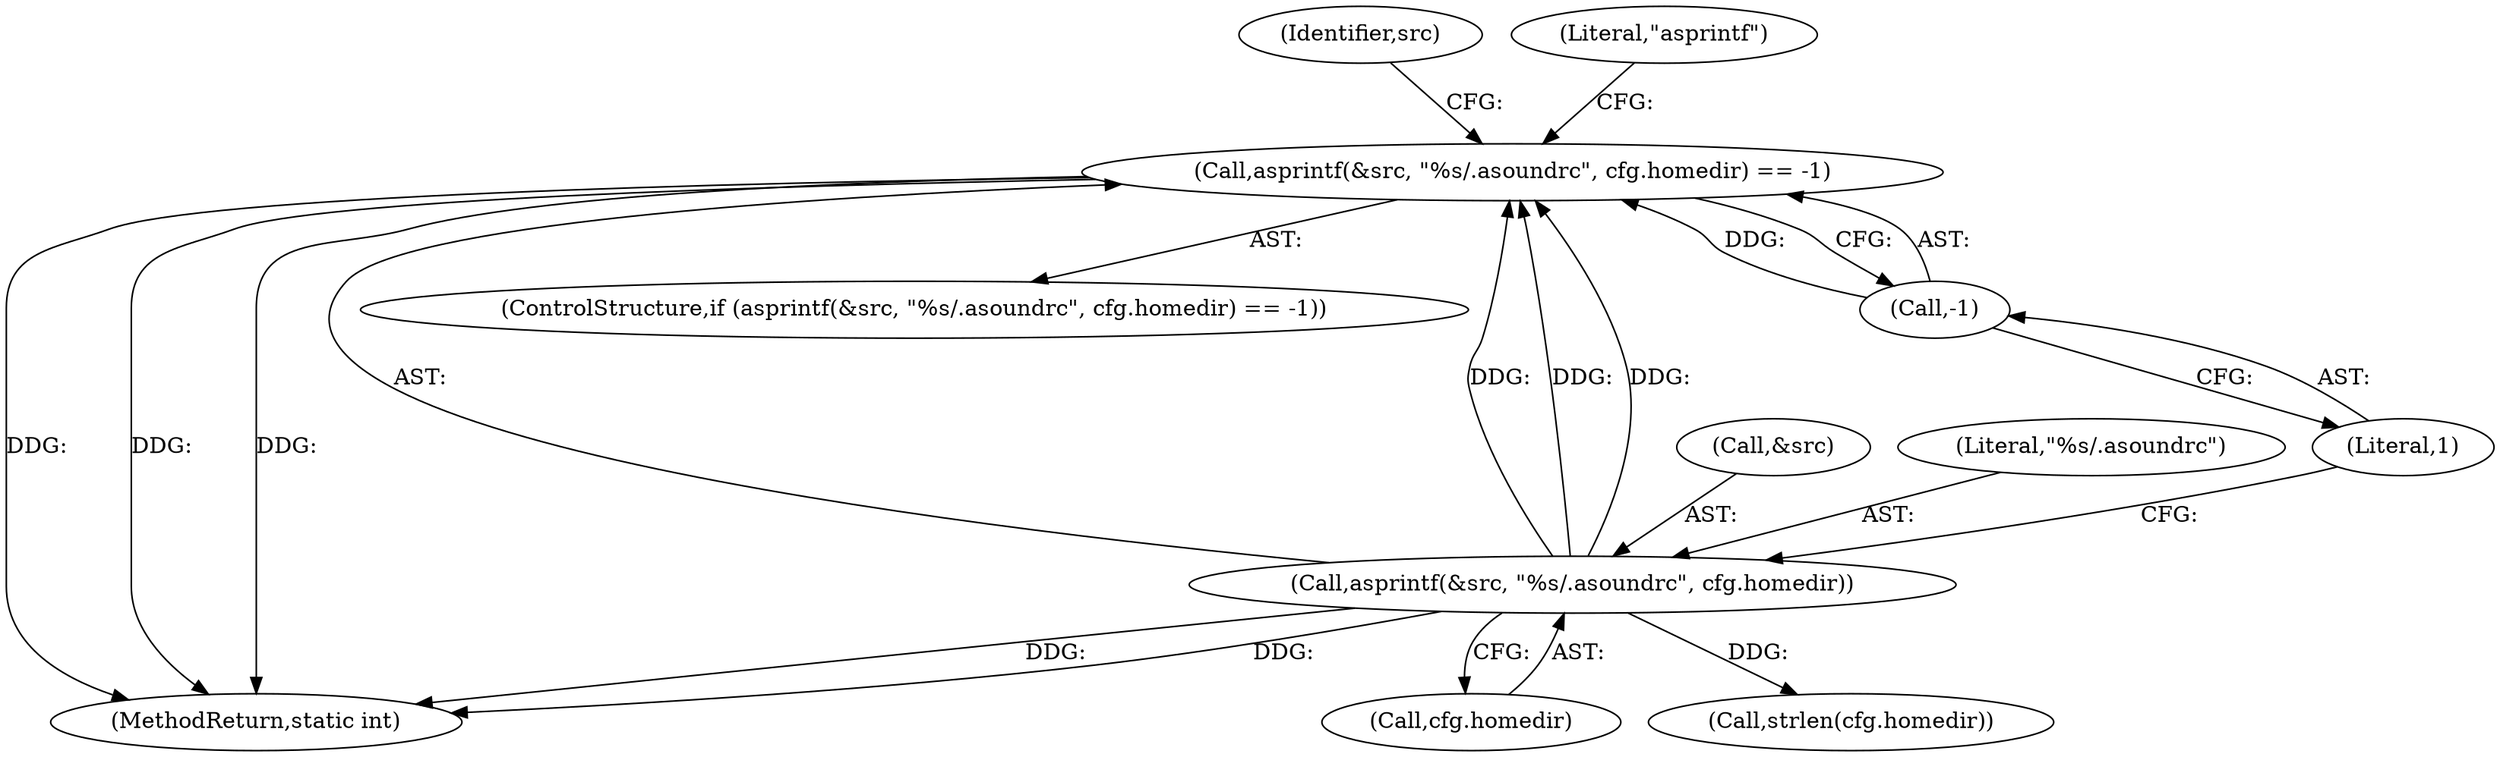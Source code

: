 digraph "0_firejail_b8a4ff9775318ca5e679183884a6a63f3da8f863_2@API" {
"1000131" [label="(Call,asprintf(&src, \"%s/.asoundrc\", cfg.homedir) == -1)"];
"1000132" [label="(Call,asprintf(&src, \"%s/.asoundrc\", cfg.homedir))"];
"1000139" [label="(Call,-1)"];
"1000136" [label="(Call,cfg.homedir)"];
"1000133" [label="(Call,&src)"];
"1000147" [label="(Identifier,src)"];
"1000131" [label="(Call,asprintf(&src, \"%s/.asoundrc\", cfg.homedir) == -1)"];
"1000205" [label="(MethodReturn,static int)"];
"1000139" [label="(Call,-1)"];
"1000135" [label="(Literal,\"%s/.asoundrc\")"];
"1000130" [label="(ControlStructure,if (asprintf(&src, \"%s/.asoundrc\", cfg.homedir) == -1))"];
"1000140" [label="(Literal,1)"];
"1000179" [label="(Call,strlen(cfg.homedir))"];
"1000142" [label="(Literal,\"asprintf\")"];
"1000132" [label="(Call,asprintf(&src, \"%s/.asoundrc\", cfg.homedir))"];
"1000131" -> "1000130"  [label="AST: "];
"1000131" -> "1000139"  [label="CFG: "];
"1000132" -> "1000131"  [label="AST: "];
"1000139" -> "1000131"  [label="AST: "];
"1000142" -> "1000131"  [label="CFG: "];
"1000147" -> "1000131"  [label="CFG: "];
"1000131" -> "1000205"  [label="DDG: "];
"1000131" -> "1000205"  [label="DDG: "];
"1000131" -> "1000205"  [label="DDG: "];
"1000132" -> "1000131"  [label="DDG: "];
"1000132" -> "1000131"  [label="DDG: "];
"1000132" -> "1000131"  [label="DDG: "];
"1000139" -> "1000131"  [label="DDG: "];
"1000132" -> "1000136"  [label="CFG: "];
"1000133" -> "1000132"  [label="AST: "];
"1000135" -> "1000132"  [label="AST: "];
"1000136" -> "1000132"  [label="AST: "];
"1000140" -> "1000132"  [label="CFG: "];
"1000132" -> "1000205"  [label="DDG: "];
"1000132" -> "1000205"  [label="DDG: "];
"1000132" -> "1000179"  [label="DDG: "];
"1000139" -> "1000140"  [label="CFG: "];
"1000140" -> "1000139"  [label="AST: "];
}

